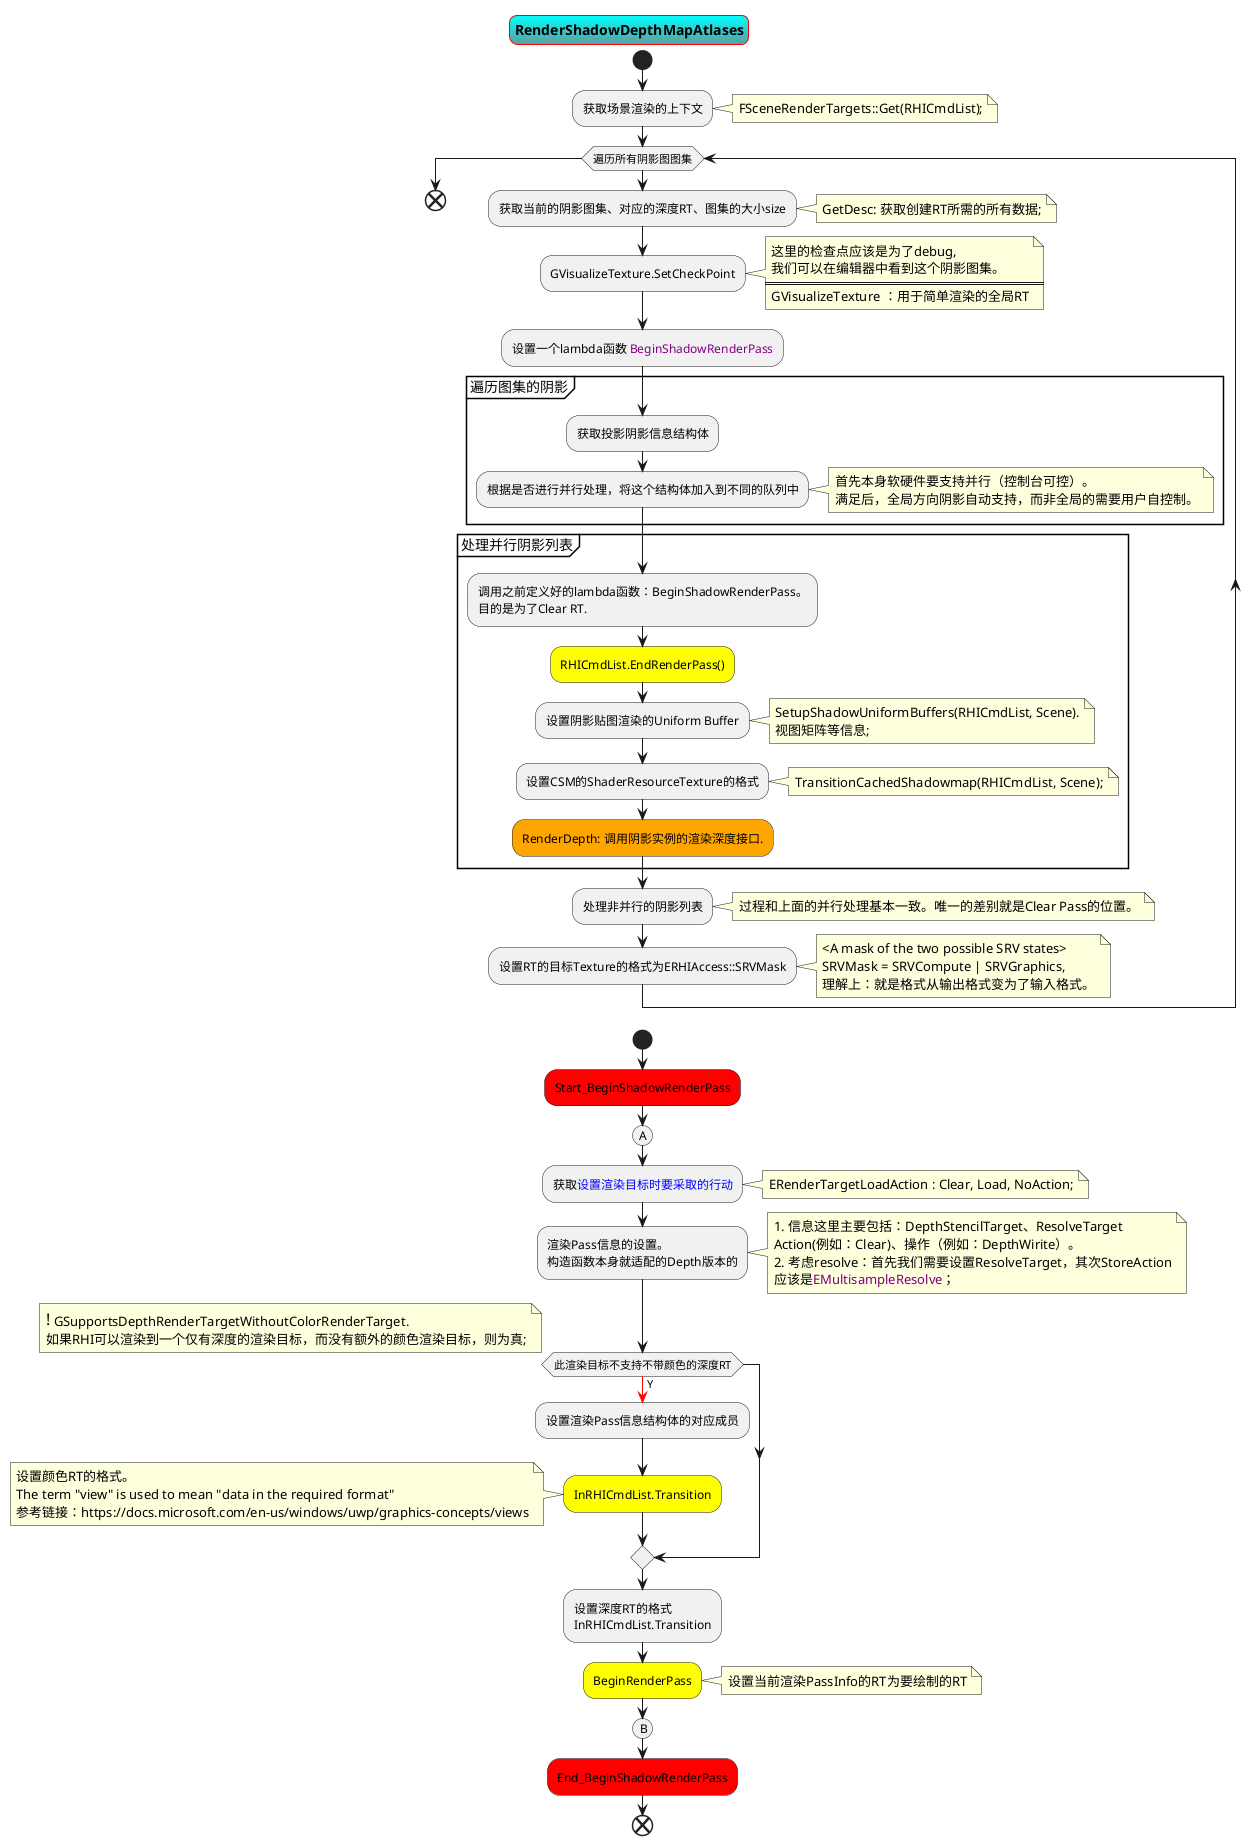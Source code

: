 @startuml ShadowRender
skinparam TitleBorderRoundCorner 15
skinparam TitleBorderColor Red
skinparam TitleBackgroundColor Aqua-Cadetblue

title 
    RenderShadowDepthMapAtlases
end title

start
    :获取场景渲染的上下文;
    note right
        FSceneRenderTargets::Get(RHICmdList);
    end note

    while(遍历所有阴影图图集)
        :获取当前的阴影图集、对应的深度RT、图集的大小size;
        note right
            GetDesc: 获取创建RT所需的所有数据;
        end note

        :GVisualizeTexture.SetCheckPoint;
        note right
            这里的检查点应该是为了debug,
            我们可以在编辑器中看到这个阴影图集。
            ==============
            GVisualizeTexture ：用于简单渲染的全局RT
        end note
        
        :设置一个lambda函数 <color:#800080>BeginShadowRenderPass</color>;

        partition 遍历图集的阴影{
            :获取投影阴影信息结构体;
            :根据是否进行并行处理，将这个结构体加入到不同的队列中;
            note right
                首先本身软硬件要支持并行（控制台可控）。
                满足后，全局方向阴影自动支持，而非全局的需要用户自控制。
            end note
        }

        partition 处理并行阴影列表{
            :调用之前定义好的lambda函数：BeginShadowRenderPass。
            目的是为了Clear RT.;

            #Yellow:RHICmdList.EndRenderPass();

            :设置阴影贴图渲染的Uniform Buffer;
            note right
                SetupShadowUniformBuffers(RHICmdList, Scene).
                视图矩阵等信息;
            end note

            :设置CSM的ShaderResourceTexture的格式;
            note right
                TransitionCachedShadowmap(RHICmdList, Scene);
            end note

            #Orange:RenderDepth: 调用阴影实例的渲染深度接口.;


        }

        :处理非并行的阴影列表;
        note right
            过程和上面的并行处理基本一致。唯一的差别就是Clear Pass的位置。
        end note

        :设置RT的目标Texture的格式为ERHIAccess::SRVMask;
        note right
            <A mask of the two possible SRV states>
            SRVMask = SRVCompute | SRVGraphics,
            理解上：就是格式从输出格式变为了输入格式。
        end note



    endwhile
end




start
    #Red:Start_BeginShadowRenderPass;
    (A)
    :获取<color:Blue>设置渲染目标时要采取的行动</color>;
    note right
        ERenderTargetLoadAction : Clear, Load, NoAction;
    end note

    :渲染Pass信息的设置。
    构造函数本身就适配的Depth版本的;
    note right
        1. 信息这里主要包括：DepthStencilTarget、ResolveTarget
        Action(例如：Clear)、操作（例如：DepthWirite）。
        2. 考虑resolve：首先我们需要设置ResolveTarget，其次StoreAction
        应该是<color:#800080>EMultisampleResolve</color>；
    end note

    if(此渲染目标不支持不带颜色的深度RT)then
        note right
            <size: 16>!</size> GSupportsDepthRenderTargetWithoutColorRenderTarget.
            如果RHI可以渲染到一个仅有深度的渲染目标，而没有额外的颜色渲染目标，则为真;
        end note
        -[#Red]-> Y;
        :设置渲染Pass信息结构体的对应成员;
        
        #Yellow:InRHICmdList.Transition;
        note left
            设置颜色RT的格式。
            The term "view" is used to mean "data in the required format"
            参考链接：https://docs.microsoft.com/en-us/windows/uwp/graphics-concepts/views
        end note
    endif  

    :设置深度RT的格式 
    InRHICmdList.Transition;

    #Yellow:BeginRenderPass;
    note right
         设置当前渲染PassInfo的RT为要绘制的RT
    end note

    (B)
    #Red:End_BeginShadowRenderPass;
end
@enduml